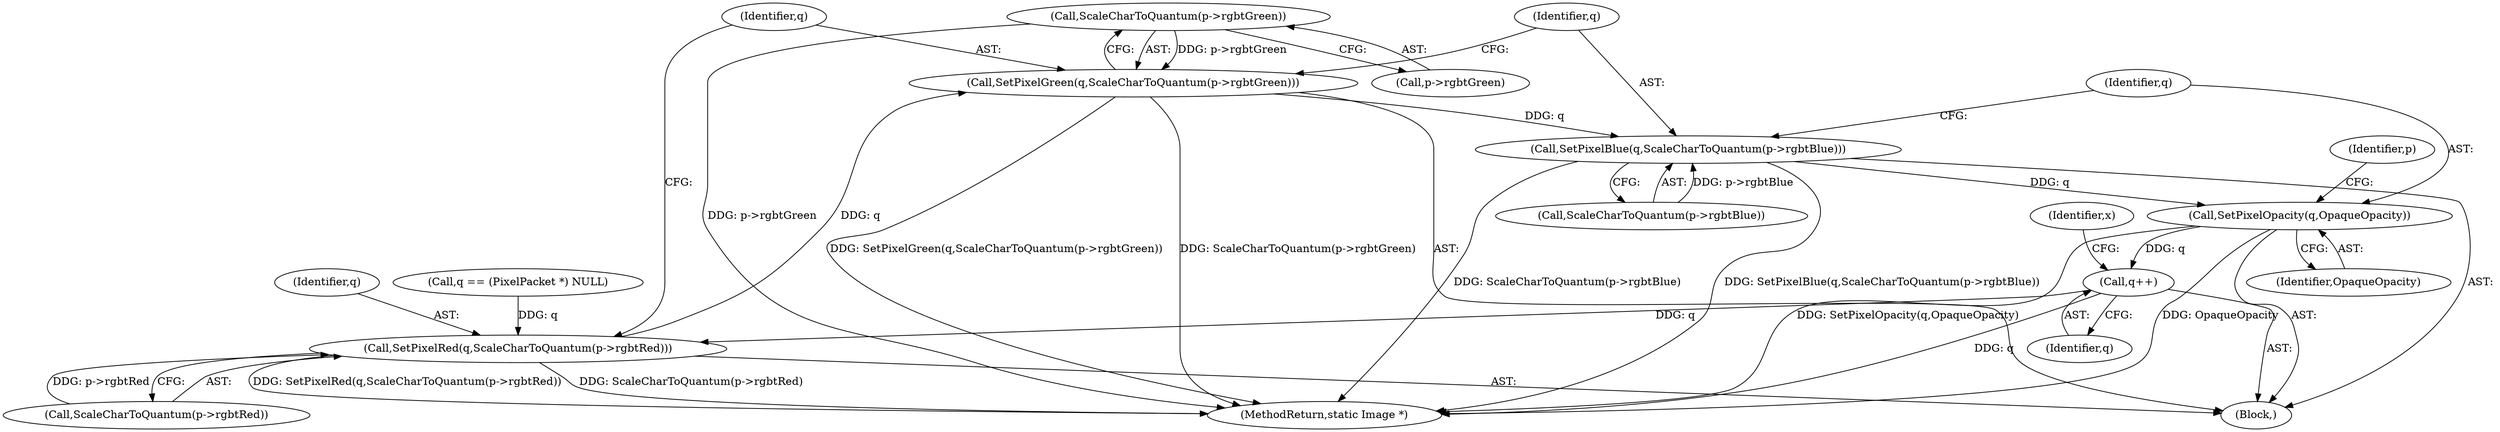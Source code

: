 digraph "0_ImageMagick_8c10b9247509c0484b55330458846115131ec2ae@pointer" {
"1000487" [label="(Call,ScaleCharToQuantum(p->rgbtGreen))"];
"1000485" [label="(Call,SetPixelGreen(q,ScaleCharToQuantum(p->rgbtGreen)))"];
"1000491" [label="(Call,SetPixelBlue(q,ScaleCharToQuantum(p->rgbtBlue)))"];
"1000497" [label="(Call,SetPixelOpacity(q,OpaqueOpacity))"];
"1000502" [label="(Call,q++)"];
"1000479" [label="(Call,SetPixelRed(q,ScaleCharToQuantum(p->rgbtRed)))"];
"1000493" [label="(Call,ScaleCharToQuantum(p->rgbtBlue))"];
"1000459" [label="(Call,q == (PixelPacket *) NULL)"];
"1000485" [label="(Call,SetPixelGreen(q,ScaleCharToQuantum(p->rgbtGreen)))"];
"1000486" [label="(Identifier,q)"];
"1000481" [label="(Call,ScaleCharToQuantum(p->rgbtRed))"];
"1000478" [label="(Block,)"];
"1000488" [label="(Call,p->rgbtGreen)"];
"1000519" [label="(MethodReturn,static Image *)"];
"1000497" [label="(Call,SetPixelOpacity(q,OpaqueOpacity))"];
"1000477" [label="(Identifier,x)"];
"1000492" [label="(Identifier,q)"];
"1000479" [label="(Call,SetPixelRed(q,ScaleCharToQuantum(p->rgbtRed)))"];
"1000502" [label="(Call,q++)"];
"1000480" [label="(Identifier,q)"];
"1000498" [label="(Identifier,q)"];
"1000503" [label="(Identifier,q)"];
"1000491" [label="(Call,SetPixelBlue(q,ScaleCharToQuantum(p->rgbtBlue)))"];
"1000487" [label="(Call,ScaleCharToQuantum(p->rgbtGreen))"];
"1000501" [label="(Identifier,p)"];
"1000499" [label="(Identifier,OpaqueOpacity)"];
"1000487" -> "1000485"  [label="AST: "];
"1000487" -> "1000488"  [label="CFG: "];
"1000488" -> "1000487"  [label="AST: "];
"1000485" -> "1000487"  [label="CFG: "];
"1000487" -> "1000519"  [label="DDG: p->rgbtGreen"];
"1000487" -> "1000485"  [label="DDG: p->rgbtGreen"];
"1000485" -> "1000478"  [label="AST: "];
"1000486" -> "1000485"  [label="AST: "];
"1000492" -> "1000485"  [label="CFG: "];
"1000485" -> "1000519"  [label="DDG: ScaleCharToQuantum(p->rgbtGreen)"];
"1000485" -> "1000519"  [label="DDG: SetPixelGreen(q,ScaleCharToQuantum(p->rgbtGreen))"];
"1000479" -> "1000485"  [label="DDG: q"];
"1000485" -> "1000491"  [label="DDG: q"];
"1000491" -> "1000478"  [label="AST: "];
"1000491" -> "1000493"  [label="CFG: "];
"1000492" -> "1000491"  [label="AST: "];
"1000493" -> "1000491"  [label="AST: "];
"1000498" -> "1000491"  [label="CFG: "];
"1000491" -> "1000519"  [label="DDG: ScaleCharToQuantum(p->rgbtBlue)"];
"1000491" -> "1000519"  [label="DDG: SetPixelBlue(q,ScaleCharToQuantum(p->rgbtBlue))"];
"1000493" -> "1000491"  [label="DDG: p->rgbtBlue"];
"1000491" -> "1000497"  [label="DDG: q"];
"1000497" -> "1000478"  [label="AST: "];
"1000497" -> "1000499"  [label="CFG: "];
"1000498" -> "1000497"  [label="AST: "];
"1000499" -> "1000497"  [label="AST: "];
"1000501" -> "1000497"  [label="CFG: "];
"1000497" -> "1000519"  [label="DDG: SetPixelOpacity(q,OpaqueOpacity)"];
"1000497" -> "1000519"  [label="DDG: OpaqueOpacity"];
"1000497" -> "1000502"  [label="DDG: q"];
"1000502" -> "1000478"  [label="AST: "];
"1000502" -> "1000503"  [label="CFG: "];
"1000503" -> "1000502"  [label="AST: "];
"1000477" -> "1000502"  [label="CFG: "];
"1000502" -> "1000519"  [label="DDG: q"];
"1000502" -> "1000479"  [label="DDG: q"];
"1000479" -> "1000478"  [label="AST: "];
"1000479" -> "1000481"  [label="CFG: "];
"1000480" -> "1000479"  [label="AST: "];
"1000481" -> "1000479"  [label="AST: "];
"1000486" -> "1000479"  [label="CFG: "];
"1000479" -> "1000519"  [label="DDG: SetPixelRed(q,ScaleCharToQuantum(p->rgbtRed))"];
"1000479" -> "1000519"  [label="DDG: ScaleCharToQuantum(p->rgbtRed)"];
"1000459" -> "1000479"  [label="DDG: q"];
"1000481" -> "1000479"  [label="DDG: p->rgbtRed"];
}
